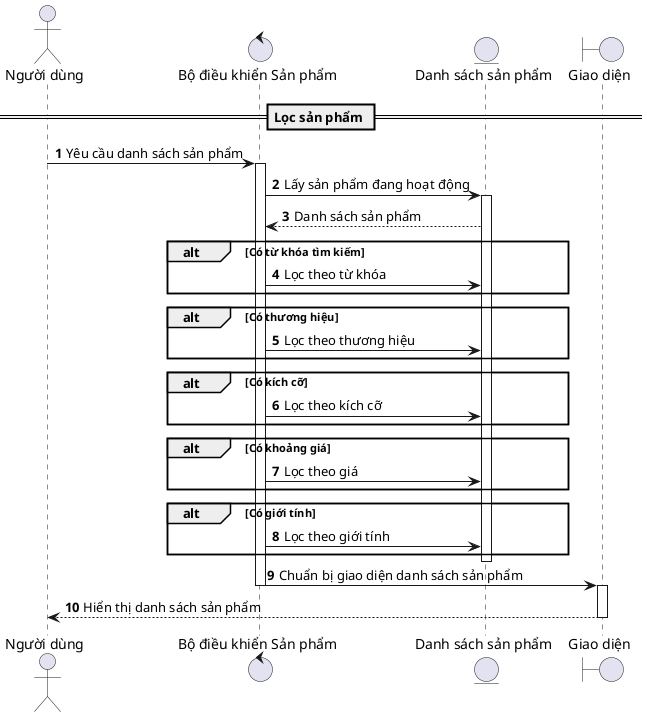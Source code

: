 @startuml
autonumber
actor N as "Người dùng"
control C as "Bộ điều khiển Sản phẩm"
entity P as "Danh sách sản phẩm"
boundary V as "Giao diện"

== Lọc sản phẩm ==
N -> C : Yêu cầu danh sách sản phẩm
activate C
C -> P : Lấy sản phẩm đang hoạt động
activate P
P --> C : Danh sách sản phẩm
alt Có từ khóa tìm kiếm
  C -> P : Lọc theo từ khóa
end
alt Có thương hiệu
  C -> P : Lọc theo thương hiệu
end
alt Có kích cỡ
  C -> P : Lọc theo kích cỡ
end
alt Có khoảng giá
  C -> P : Lọc theo giá
end
alt Có giới tính
  C -> P : Lọc theo giới tính
end
deactivate P
C -> V : Chuẩn bị giao diện danh sách sản phẩm
deactivate C
activate V
V --> N : Hiển thị danh sách sản phẩm
deactivate V
@enduml